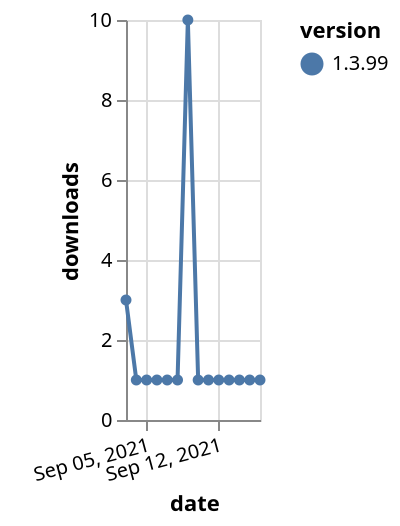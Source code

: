 {"$schema": "https://vega.github.io/schema/vega-lite/v5.json", "description": "A simple bar chart with embedded data.", "data": {"values": [{"date": "2021-09-03", "total": 514, "delta": 3, "version": "1.3.99"}, {"date": "2021-09-04", "total": 515, "delta": 1, "version": "1.3.99"}, {"date": "2021-09-05", "total": 516, "delta": 1, "version": "1.3.99"}, {"date": "2021-09-06", "total": 517, "delta": 1, "version": "1.3.99"}, {"date": "2021-09-07", "total": 518, "delta": 1, "version": "1.3.99"}, {"date": "2021-09-08", "total": 519, "delta": 1, "version": "1.3.99"}, {"date": "2021-09-09", "total": 529, "delta": 10, "version": "1.3.99"}, {"date": "2021-09-10", "total": 530, "delta": 1, "version": "1.3.99"}, {"date": "2021-09-11", "total": 531, "delta": 1, "version": "1.3.99"}, {"date": "2021-09-12", "total": 532, "delta": 1, "version": "1.3.99"}, {"date": "2021-09-13", "total": 533, "delta": 1, "version": "1.3.99"}, {"date": "2021-09-14", "total": 534, "delta": 1, "version": "1.3.99"}, {"date": "2021-09-15", "total": 535, "delta": 1, "version": "1.3.99"}, {"date": "2021-09-16", "total": 536, "delta": 1, "version": "1.3.99"}]}, "width": "container", "mark": {"type": "line", "point": {"filled": true}}, "encoding": {"x": {"field": "date", "type": "temporal", "timeUnit": "yearmonthdate", "title": "date", "axis": {"labelAngle": -15}}, "y": {"field": "delta", "type": "quantitative", "title": "downloads"}, "color": {"field": "version", "type": "nominal"}, "tooltip": {"field": "delta"}}}